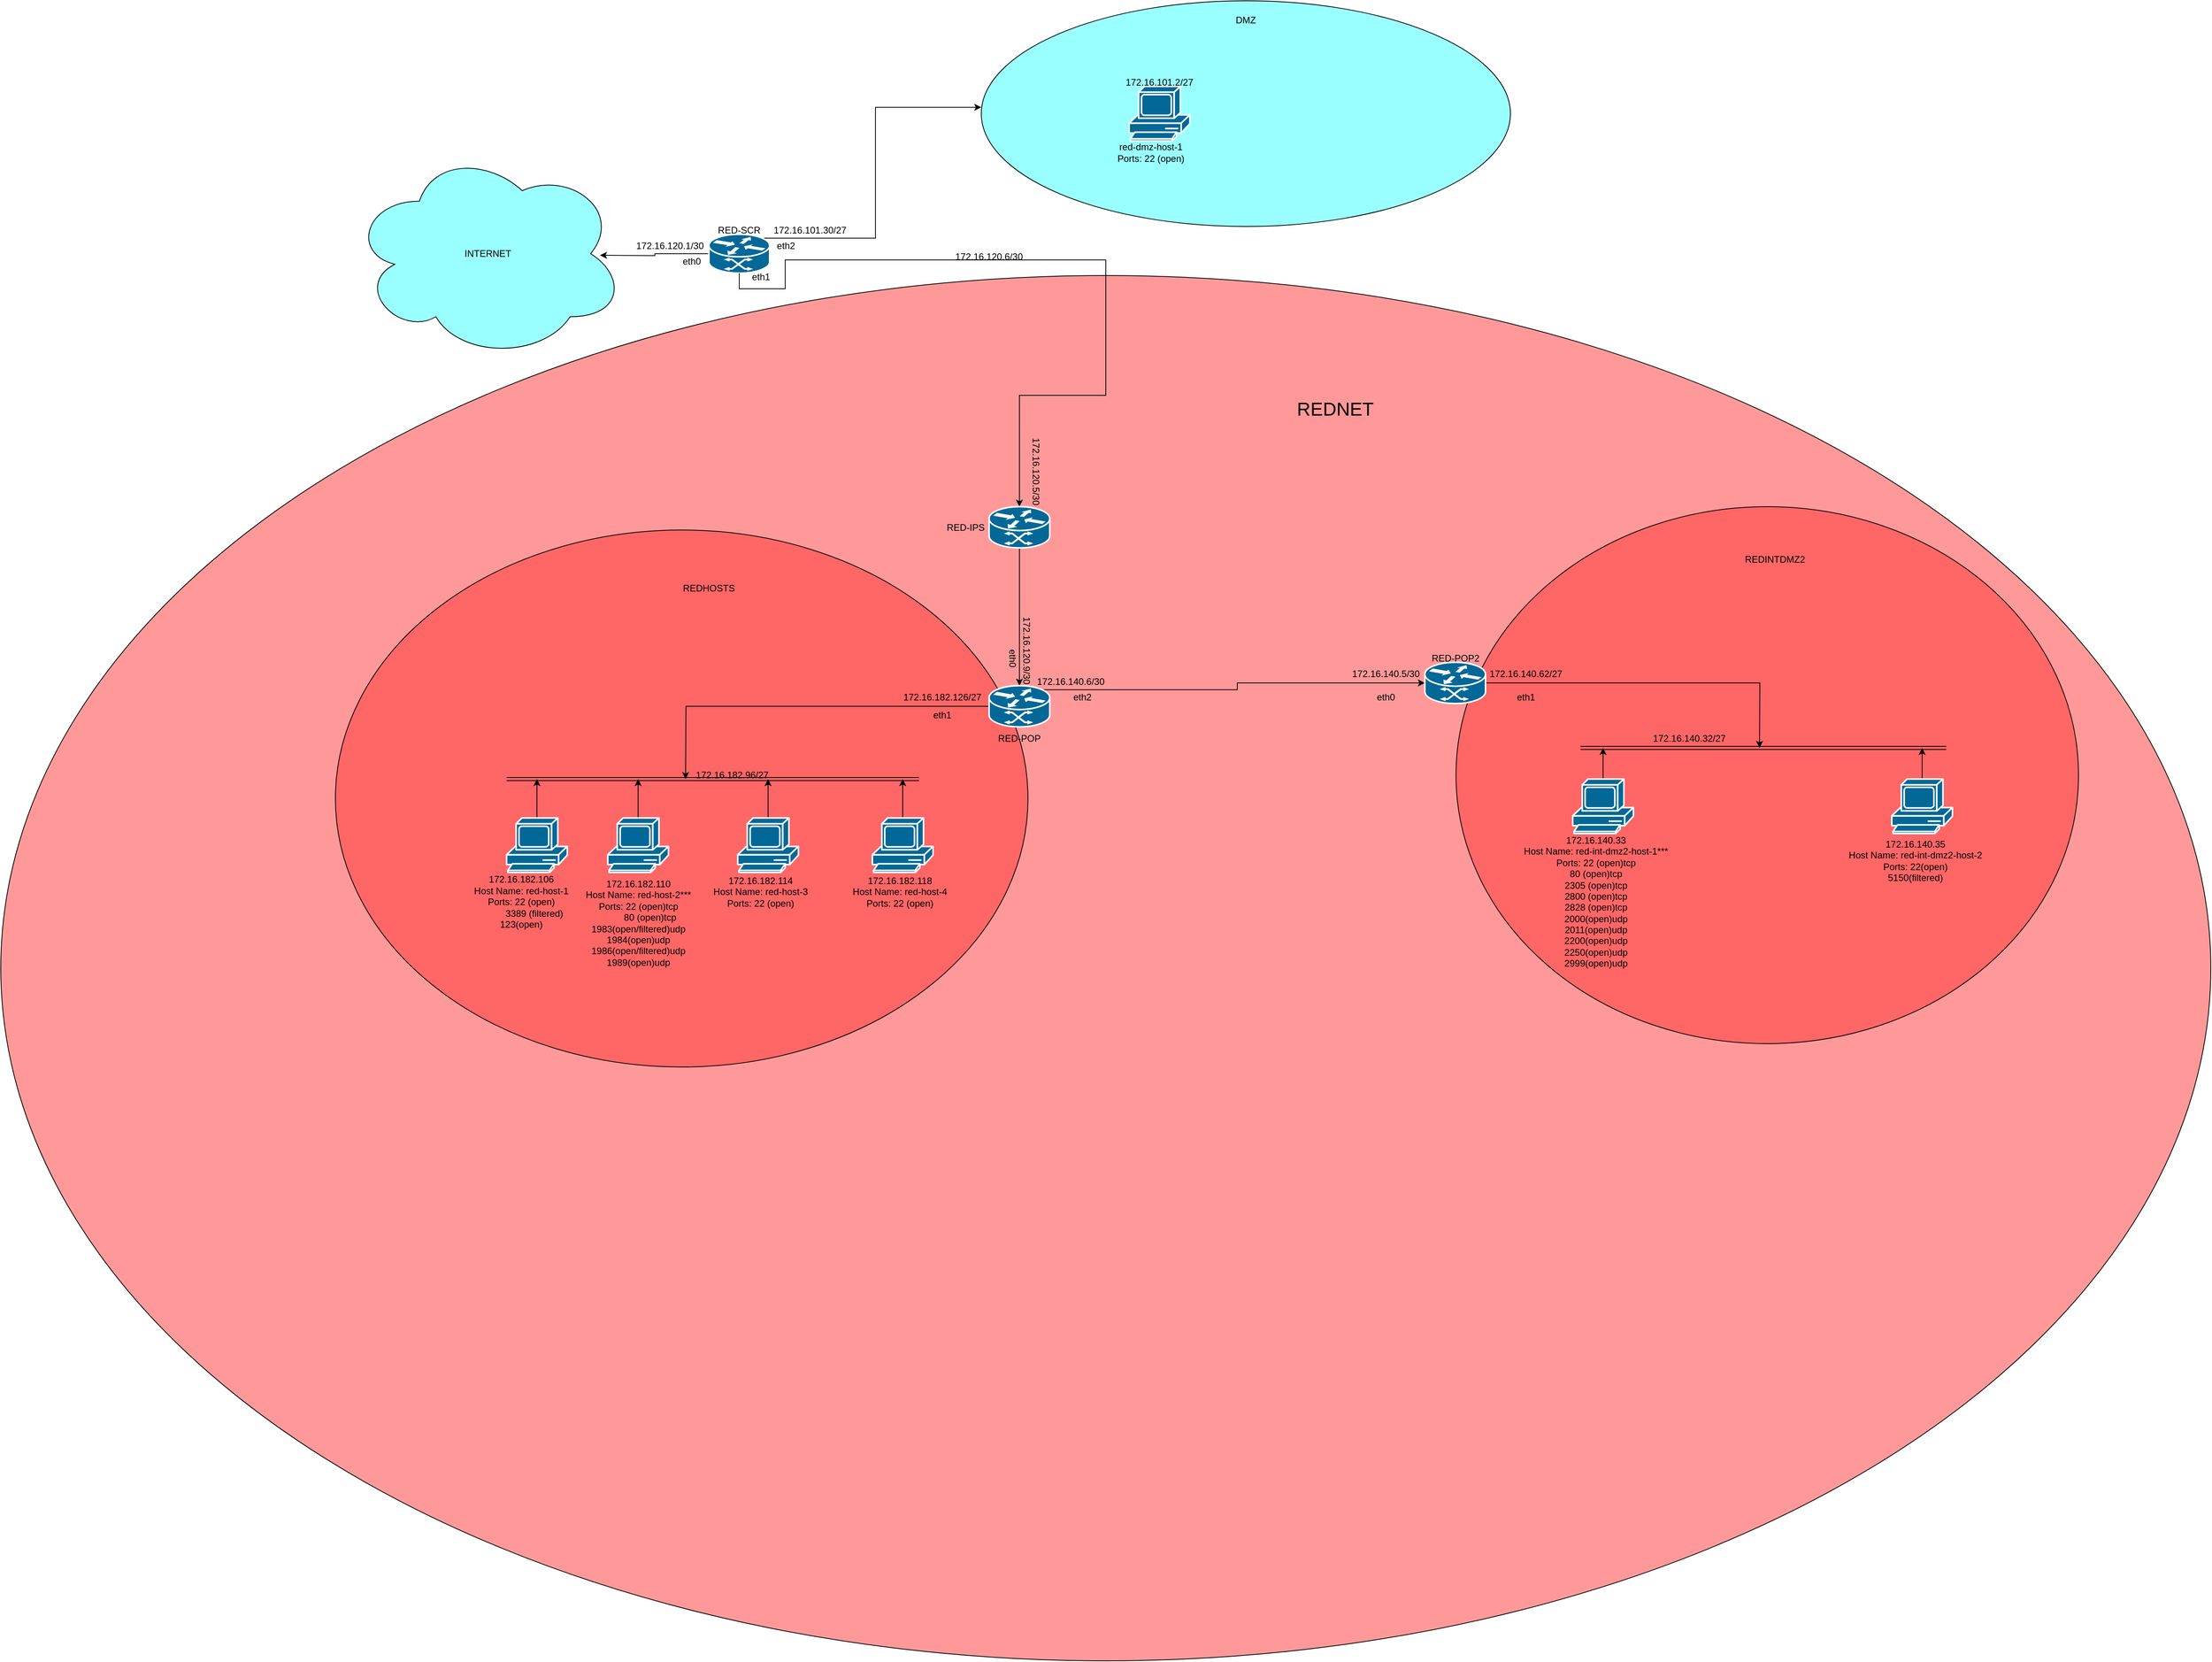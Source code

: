 <mxfile version="20.4.1" type="github">
  <diagram id="5zIdU9VKftdZB8uhH7lb" name="Page-1">
    <mxGraphModel dx="4544" dy="1640" grid="1" gridSize="10" guides="1" tooltips="1" connect="1" arrows="1" fold="1" page="1" pageScale="1" pageWidth="850" pageHeight="1100" math="0" shadow="0">
      <root>
        <mxCell id="0" />
        <mxCell id="1" parent="0" />
        <mxCell id="n4nF7EyZrVtlMcvR7X5o-77" value="" style="ellipse;whiteSpace=wrap;html=1;shadow=0;fontSize=12;fillColor=#99FFFF;" parent="1" vertex="1">
          <mxGeometry x="280" y="80" width="680" height="290" as="geometry" />
        </mxCell>
        <mxCell id="n4nF7EyZrVtlMcvR7X5o-73" value="" style="ellipse;whiteSpace=wrap;html=1;shadow=0;fillColor=#FF9999;" parent="1" vertex="1">
          <mxGeometry x="-980" y="433" width="2840" height="1780" as="geometry" />
        </mxCell>
        <mxCell id="n4nF7EyZrVtlMcvR7X5o-71" value="" style="ellipse;whiteSpace=wrap;html=1;shadow=0;fillColor=#FF6666;" parent="1" vertex="1">
          <mxGeometry x="890" y="730" width="800" height="690" as="geometry" />
        </mxCell>
        <mxCell id="n4nF7EyZrVtlMcvR7X5o-65" value="" style="ellipse;whiteSpace=wrap;html=1;fillColor=#FF6666;shadow=0;" parent="1" vertex="1">
          <mxGeometry x="-550" y="760" width="890" height="690" as="geometry" />
        </mxCell>
        <mxCell id="n4nF7EyZrVtlMcvR7X5o-10" style="edgeStyle=orthogonalEdgeStyle;rounded=0;orthogonalLoop=1;jettySize=auto;html=1;exitX=0;exitY=0.5;exitDx=0;exitDy=0;exitPerimeter=0;" parent="1" source="n4nF7EyZrVtlMcvR7X5o-1" edge="1">
          <mxGeometry relative="1" as="geometry">
            <mxPoint x="-210" y="407" as="targetPoint" />
          </mxGeometry>
        </mxCell>
        <mxCell id="n4nF7EyZrVtlMcvR7X5o-80" style="edgeStyle=orthogonalEdgeStyle;rounded=0;orthogonalLoop=1;jettySize=auto;html=1;exitX=0.88;exitY=0.1;exitDx=0;exitDy=0;exitPerimeter=0;fontSize=12;entryX=0;entryY=0.472;entryDx=0;entryDy=0;entryPerimeter=0;" parent="1" source="n4nF7EyZrVtlMcvR7X5o-1" target="n4nF7EyZrVtlMcvR7X5o-77" edge="1">
          <mxGeometry relative="1" as="geometry" />
        </mxCell>
        <mxCell id="n4nF7EyZrVtlMcvR7X5o-1" value="" style="shape=mxgraph.cisco.routers.atm_router;sketch=0;html=1;pointerEvents=1;dashed=0;fillColor=#036897;strokeColor=#ffffff;strokeWidth=2;verticalLabelPosition=bottom;verticalAlign=top;align=center;outlineConnect=0;" parent="1" vertex="1">
          <mxGeometry x="-70" y="380" width="78" height="50" as="geometry" />
        </mxCell>
        <mxCell id="n4nF7EyZrVtlMcvR7X5o-3" value="RED-SCR" style="text;html=1;strokeColor=none;fillColor=none;align=center;verticalAlign=middle;whiteSpace=wrap;rounded=0;" parent="1" vertex="1">
          <mxGeometry x="-61" y="360" width="60" height="30" as="geometry" />
        </mxCell>
        <mxCell id="n4nF7EyZrVtlMcvR7X5o-17" style="edgeStyle=orthogonalEdgeStyle;rounded=0;orthogonalLoop=1;jettySize=auto;html=1;exitX=0.5;exitY=0;exitDx=0;exitDy=0;entryX=0.5;entryY=0;entryDx=0;entryDy=0;entryPerimeter=0;" parent="1" source="n4nF7EyZrVtlMcvR7X5o-73" target="n4nF7EyZrVtlMcvR7X5o-16" edge="1">
          <mxGeometry relative="1" as="geometry">
            <mxPoint x="329" y="433" as="sourcePoint" />
            <Array as="points">
              <mxPoint x="440" y="587" />
              <mxPoint x="329" y="587" />
            </Array>
          </mxGeometry>
        </mxCell>
        <mxCell id="n4nF7EyZrVtlMcvR7X5o-8" value="DMZ" style="text;html=1;strokeColor=none;fillColor=none;align=center;verticalAlign=middle;whiteSpace=wrap;rounded=0;" parent="1" vertex="1">
          <mxGeometry x="590" y="90" width="60" height="30" as="geometry" />
        </mxCell>
        <mxCell id="n4nF7EyZrVtlMcvR7X5o-9" value="172.16.120.1/30" style="text;html=1;strokeColor=none;fillColor=none;align=center;verticalAlign=middle;whiteSpace=wrap;rounded=0;" parent="1" vertex="1">
          <mxGeometry x="-150" y="380" width="60" height="30" as="geometry" />
        </mxCell>
        <mxCell id="n4nF7EyZrVtlMcvR7X5o-11" value="172.16.101.30/27" style="text;html=1;strokeColor=none;fillColor=none;align=center;verticalAlign=middle;whiteSpace=wrap;rounded=0;rotation=0;" parent="1" vertex="1">
          <mxGeometry x="30" y="360" width="60" height="30" as="geometry" />
        </mxCell>
        <mxCell id="n4nF7EyZrVtlMcvR7X5o-12" value="" style="shape=mxgraph.cisco.computers_and_peripherals.pc;sketch=0;html=1;pointerEvents=1;dashed=0;fillColor=#036897;strokeColor=#ffffff;strokeWidth=2;verticalLabelPosition=bottom;verticalAlign=top;align=center;outlineConnect=0;" parent="1" vertex="1">
          <mxGeometry x="470" y="190" width="78" height="70" as="geometry" />
        </mxCell>
        <mxCell id="n4nF7EyZrVtlMcvR7X5o-15" value="172.16.101.2/27" style="text;html=1;strokeColor=none;fillColor=none;align=center;verticalAlign=middle;whiteSpace=wrap;rounded=0;" parent="1" vertex="1">
          <mxGeometry x="479" y="170" width="60" height="30" as="geometry" />
        </mxCell>
        <mxCell id="n4nF7EyZrVtlMcvR7X5o-23" style="edgeStyle=orthogonalEdgeStyle;rounded=0;orthogonalLoop=1;jettySize=auto;html=1;exitX=0.5;exitY=1;exitDx=0;exitDy=0;exitPerimeter=0;entryX=0.5;entryY=0;entryDx=0;entryDy=0;entryPerimeter=0;" parent="1" source="n4nF7EyZrVtlMcvR7X5o-16" target="n4nF7EyZrVtlMcvR7X5o-21" edge="1">
          <mxGeometry relative="1" as="geometry" />
        </mxCell>
        <mxCell id="n4nF7EyZrVtlMcvR7X5o-16" value="" style="shape=mxgraph.cisco.routers.atm_router;sketch=0;html=1;pointerEvents=1;dashed=0;fillColor=#036897;strokeColor=#ffffff;strokeWidth=2;verticalLabelPosition=bottom;verticalAlign=top;align=center;outlineConnect=0;" parent="1" vertex="1">
          <mxGeometry x="290" y="730" width="78" height="53" as="geometry" />
        </mxCell>
        <mxCell id="n4nF7EyZrVtlMcvR7X5o-18" value="RED-IPS" style="text;html=1;strokeColor=none;fillColor=none;align=center;verticalAlign=middle;whiteSpace=wrap;rounded=0;" parent="1" vertex="1">
          <mxGeometry x="230" y="741.5" width="60" height="30" as="geometry" />
        </mxCell>
        <mxCell id="n4nF7EyZrVtlMcvR7X5o-19" value="172.16.120.5/30" style="text;html=1;strokeColor=none;fillColor=none;align=center;verticalAlign=middle;whiteSpace=wrap;rounded=0;rotation=90;" parent="1" vertex="1">
          <mxGeometry x="320" y="670" width="60" height="30" as="geometry" />
        </mxCell>
        <mxCell id="n4nF7EyZrVtlMcvR7X5o-20" value="&lt;div&gt;red-dmz-host-1&lt;/div&gt;&lt;div&gt;Ports: 22 (open)&lt;br&gt;&lt;/div&gt;" style="text;html=1;strokeColor=none;fillColor=none;align=center;verticalAlign=middle;whiteSpace=wrap;rounded=0;" parent="1" vertex="1">
          <mxGeometry x="448" y="260" width="100" height="30" as="geometry" />
        </mxCell>
        <mxCell id="n4nF7EyZrVtlMcvR7X5o-36" style="edgeStyle=orthogonalEdgeStyle;rounded=0;orthogonalLoop=1;jettySize=auto;html=1;exitX=0.88;exitY=0.1;exitDx=0;exitDy=0;exitPerimeter=0;entryX=0;entryY=0.5;entryDx=0;entryDy=0;entryPerimeter=0;" parent="1" source="n4nF7EyZrVtlMcvR7X5o-21" target="n4nF7EyZrVtlMcvR7X5o-35" edge="1">
          <mxGeometry relative="1" as="geometry" />
        </mxCell>
        <mxCell id="n4nF7EyZrVtlMcvR7X5o-40" style="edgeStyle=orthogonalEdgeStyle;rounded=0;orthogonalLoop=1;jettySize=auto;html=1;exitX=0;exitY=0.5;exitDx=0;exitDy=0;exitPerimeter=0;" parent="1" source="n4nF7EyZrVtlMcvR7X5o-21" edge="1">
          <mxGeometry relative="1" as="geometry">
            <mxPoint x="-100" y="1080" as="targetPoint" />
          </mxGeometry>
        </mxCell>
        <mxCell id="n4nF7EyZrVtlMcvR7X5o-21" value="" style="shape=mxgraph.cisco.routers.atm_router;sketch=0;html=1;pointerEvents=1;dashed=0;fillColor=#036897;strokeColor=#ffffff;strokeWidth=2;verticalLabelPosition=bottom;verticalAlign=top;align=center;outlineConnect=0;" parent="1" vertex="1">
          <mxGeometry x="290" y="960" width="78" height="53" as="geometry" />
        </mxCell>
        <mxCell id="n4nF7EyZrVtlMcvR7X5o-24" value="RED-POP" style="text;html=1;strokeColor=none;fillColor=none;align=center;verticalAlign=middle;whiteSpace=wrap;rounded=0;" parent="1" vertex="1">
          <mxGeometry x="299" y="1013" width="60" height="30" as="geometry" />
        </mxCell>
        <mxCell id="n4nF7EyZrVtlMcvR7X5o-25" value="172.16.120.9/30" style="text;html=1;strokeColor=none;fillColor=none;align=center;verticalAlign=middle;whiteSpace=wrap;rounded=0;rotation=90;" parent="1" vertex="1">
          <mxGeometry x="308" y="900" width="60" height="30" as="geometry" />
        </mxCell>
        <mxCell id="n4nF7EyZrVtlMcvR7X5o-42" style="edgeStyle=orthogonalEdgeStyle;rounded=0;orthogonalLoop=1;jettySize=auto;html=1;" parent="1" source="n4nF7EyZrVtlMcvR7X5o-26" edge="1">
          <mxGeometry relative="1" as="geometry">
            <mxPoint x="-291" y="1080" as="targetPoint" />
          </mxGeometry>
        </mxCell>
        <mxCell id="n4nF7EyZrVtlMcvR7X5o-26" value="" style="shape=mxgraph.cisco.computers_and_peripherals.pc;sketch=0;html=1;pointerEvents=1;dashed=0;fillColor=#036897;strokeColor=#ffffff;strokeWidth=2;verticalLabelPosition=bottom;verticalAlign=top;align=center;outlineConnect=0;" parent="1" vertex="1">
          <mxGeometry x="-330" y="1130" width="78" height="70" as="geometry" />
        </mxCell>
        <mxCell id="n4nF7EyZrVtlMcvR7X5o-43" style="edgeStyle=orthogonalEdgeStyle;rounded=0;orthogonalLoop=1;jettySize=auto;html=1;exitX=0.5;exitY=0;exitDx=0;exitDy=0;exitPerimeter=0;" parent="1" source="n4nF7EyZrVtlMcvR7X5o-27" edge="1">
          <mxGeometry relative="1" as="geometry">
            <mxPoint x="-161" y="1080" as="targetPoint" />
          </mxGeometry>
        </mxCell>
        <mxCell id="n4nF7EyZrVtlMcvR7X5o-27" value="" style="shape=mxgraph.cisco.computers_and_peripherals.pc;sketch=0;html=1;pointerEvents=1;dashed=0;fillColor=#036897;strokeColor=#ffffff;strokeWidth=2;verticalLabelPosition=bottom;verticalAlign=top;align=center;outlineConnect=0;" parent="1" vertex="1">
          <mxGeometry x="-200" y="1130" width="78" height="70" as="geometry" />
        </mxCell>
        <mxCell id="n4nF7EyZrVtlMcvR7X5o-44" style="edgeStyle=orthogonalEdgeStyle;rounded=0;orthogonalLoop=1;jettySize=auto;html=1;exitX=0.5;exitY=0;exitDx=0;exitDy=0;exitPerimeter=0;" parent="1" source="n4nF7EyZrVtlMcvR7X5o-28" edge="1">
          <mxGeometry relative="1" as="geometry">
            <mxPoint x="6" y="1080" as="targetPoint" />
          </mxGeometry>
        </mxCell>
        <mxCell id="n4nF7EyZrVtlMcvR7X5o-28" value="" style="shape=mxgraph.cisco.computers_and_peripherals.pc;sketch=0;html=1;pointerEvents=1;dashed=0;fillColor=#036897;strokeColor=#ffffff;strokeWidth=2;verticalLabelPosition=bottom;verticalAlign=top;align=center;outlineConnect=0;" parent="1" vertex="1">
          <mxGeometry x="-33" y="1130" width="78" height="70" as="geometry" />
        </mxCell>
        <mxCell id="n4nF7EyZrVtlMcvR7X5o-45" style="edgeStyle=orthogonalEdgeStyle;rounded=0;orthogonalLoop=1;jettySize=auto;html=1;exitX=0.5;exitY=0;exitDx=0;exitDy=0;exitPerimeter=0;" parent="1" source="n4nF7EyZrVtlMcvR7X5o-29" edge="1">
          <mxGeometry relative="1" as="geometry">
            <mxPoint x="179" y="1080" as="targetPoint" />
          </mxGeometry>
        </mxCell>
        <mxCell id="n4nF7EyZrVtlMcvR7X5o-29" value="" style="shape=mxgraph.cisco.computers_and_peripherals.pc;sketch=0;html=1;pointerEvents=1;dashed=0;fillColor=#036897;strokeColor=#ffffff;strokeWidth=2;verticalLabelPosition=bottom;verticalAlign=top;align=center;outlineConnect=0;" parent="1" vertex="1">
          <mxGeometry x="140" y="1130" width="78" height="70" as="geometry" />
        </mxCell>
        <mxCell id="n4nF7EyZrVtlMcvR7X5o-51" style="edgeStyle=orthogonalEdgeStyle;rounded=0;orthogonalLoop=1;jettySize=auto;html=1;exitX=1;exitY=0.5;exitDx=0;exitDy=0;exitPerimeter=0;" parent="1" source="n4nF7EyZrVtlMcvR7X5o-35" edge="1">
          <mxGeometry relative="1" as="geometry">
            <mxPoint x="1280" y="1040" as="targetPoint" />
          </mxGeometry>
        </mxCell>
        <mxCell id="n4nF7EyZrVtlMcvR7X5o-35" value="" style="shape=mxgraph.cisco.routers.atm_router;sketch=0;html=1;pointerEvents=1;dashed=0;fillColor=#036897;strokeColor=#ffffff;strokeWidth=2;verticalLabelPosition=bottom;verticalAlign=top;align=center;outlineConnect=0;" parent="1" vertex="1">
          <mxGeometry x="850" y="930" width="78" height="53" as="geometry" />
        </mxCell>
        <mxCell id="n4nF7EyZrVtlMcvR7X5o-37" value="RED-POP2" style="text;html=1;strokeColor=none;fillColor=none;align=center;verticalAlign=middle;whiteSpace=wrap;rounded=0;" parent="1" vertex="1">
          <mxGeometry x="854.5" y="910" width="69" height="30" as="geometry" />
        </mxCell>
        <mxCell id="n4nF7EyZrVtlMcvR7X5o-38" value="172.16.140.5/30" style="text;html=1;strokeColor=none;fillColor=none;align=center;verticalAlign=middle;whiteSpace=wrap;rounded=0;" parent="1" vertex="1">
          <mxGeometry x="770" y="930" width="60" height="30" as="geometry" />
        </mxCell>
        <mxCell id="n4nF7EyZrVtlMcvR7X5o-39" value="172.16.140.6/30" style="text;html=1;strokeColor=none;fillColor=none;align=center;verticalAlign=middle;whiteSpace=wrap;rounded=0;" parent="1" vertex="1">
          <mxGeometry x="365" y="940" width="60" height="30" as="geometry" />
        </mxCell>
        <mxCell id="n4nF7EyZrVtlMcvR7X5o-41" value="" style="shape=link;html=1;rounded=0;" parent="1" edge="1">
          <mxGeometry width="100" relative="1" as="geometry">
            <mxPoint x="-330" y="1080" as="sourcePoint" />
            <mxPoint x="200" y="1080" as="targetPoint" />
          </mxGeometry>
        </mxCell>
        <mxCell id="n4nF7EyZrVtlMcvR7X5o-46" value="172.16.182.126/27" style="text;html=1;strokeColor=none;fillColor=none;align=center;verticalAlign=middle;whiteSpace=wrap;rounded=0;" parent="1" vertex="1">
          <mxGeometry x="200" y="960" width="60" height="30" as="geometry" />
        </mxCell>
        <mxCell id="n4nF7EyZrVtlMcvR7X5o-47" value="&lt;div&gt;172.16.182.106&lt;/div&gt;&lt;div&gt;Host Name: red-host-1&lt;/div&gt;&lt;div&gt;Ports: 22 (open)&lt;/div&gt;&lt;div&gt;&amp;nbsp;&amp;nbsp;&amp;nbsp;&amp;nbsp;&amp;nbsp;&amp;nbsp;&amp;nbsp;&amp;nbsp;&amp;nbsp; 3389 (filtered)&lt;/div&gt;&lt;div&gt;123(open)&lt;/div&gt;&lt;div&gt;&lt;br&gt;&lt;/div&gt;" style="text;html=1;strokeColor=none;fillColor=none;align=center;verticalAlign=middle;whiteSpace=wrap;rounded=0;" parent="1" vertex="1">
          <mxGeometry x="-380" y="1230" width="138" height="30" as="geometry" />
        </mxCell>
        <mxCell id="n4nF7EyZrVtlMcvR7X5o-48" value="&lt;div&gt;172.16.182.110&lt;/div&gt;&lt;div&gt;Host Name: red-host-2***&lt;br&gt;&lt;/div&gt;&lt;div&gt;Ports: 22 (open)tcp&lt;/div&gt;&lt;div&gt;&amp;nbsp;&amp;nbsp;&amp;nbsp;&amp;nbsp;&amp;nbsp;&amp;nbsp;&amp;nbsp;&amp;nbsp; 80 (open)tcp&lt;/div&gt;&lt;div&gt;1983(open/filtered)udp&lt;/div&gt;&lt;div&gt;1984(open)udp&lt;/div&gt;&lt;div&gt;1986(open/filtered)udp&lt;/div&gt;&lt;div&gt;1989(open)udp&lt;br&gt;&lt;/div&gt;" style="text;html=1;strokeColor=none;fillColor=none;align=center;verticalAlign=middle;whiteSpace=wrap;rounded=0;" parent="1" vertex="1">
          <mxGeometry x="-231" y="1250" width="141" height="30" as="geometry" />
        </mxCell>
        <mxCell id="n4nF7EyZrVtlMcvR7X5o-49" value="&lt;div&gt;172.16.182.114&lt;/div&gt;&lt;div&gt;Host Name: red-host-3&lt;/div&gt;&lt;div&gt;Ports: 22 (open)&lt;br&gt;&lt;/div&gt;" style="text;html=1;strokeColor=none;fillColor=none;align=center;verticalAlign=middle;whiteSpace=wrap;rounded=0;" parent="1" vertex="1">
          <mxGeometry x="-70" y="1210" width="133" height="30" as="geometry" />
        </mxCell>
        <mxCell id="n4nF7EyZrVtlMcvR7X5o-50" value="&lt;div&gt;172.16.182.118&lt;/div&gt;&lt;div&gt;Host Name: red-host-4&lt;/div&gt;&lt;div&gt;Ports: 22 (open)&lt;br&gt;&lt;/div&gt;" style="text;html=1;strokeColor=none;fillColor=none;align=center;verticalAlign=middle;whiteSpace=wrap;rounded=0;" parent="1" vertex="1">
          <mxGeometry x="100" y="1210" width="151" height="30" as="geometry" />
        </mxCell>
        <mxCell id="n4nF7EyZrVtlMcvR7X5o-52" value="" style="shape=link;html=1;rounded=0;" parent="1" edge="1">
          <mxGeometry width="100" relative="1" as="geometry">
            <mxPoint x="1050" y="1040" as="sourcePoint" />
            <mxPoint x="1520" y="1040" as="targetPoint" />
          </mxGeometry>
        </mxCell>
        <mxCell id="n4nF7EyZrVtlMcvR7X5o-55" style="edgeStyle=orthogonalEdgeStyle;rounded=0;orthogonalLoop=1;jettySize=auto;html=1;" parent="1" source="n4nF7EyZrVtlMcvR7X5o-53" edge="1">
          <mxGeometry relative="1" as="geometry">
            <mxPoint x="1079" y="1040" as="targetPoint" />
          </mxGeometry>
        </mxCell>
        <mxCell id="n4nF7EyZrVtlMcvR7X5o-53" value="" style="shape=mxgraph.cisco.computers_and_peripherals.pc;sketch=0;html=1;pointerEvents=1;dashed=0;fillColor=#036897;strokeColor=#ffffff;strokeWidth=2;verticalLabelPosition=bottom;verticalAlign=top;align=center;outlineConnect=0;" parent="1" vertex="1">
          <mxGeometry x="1040" y="1080" width="78" height="70" as="geometry" />
        </mxCell>
        <mxCell id="n4nF7EyZrVtlMcvR7X5o-56" style="edgeStyle=orthogonalEdgeStyle;rounded=0;orthogonalLoop=1;jettySize=auto;html=1;" parent="1" source="n4nF7EyZrVtlMcvR7X5o-54" edge="1">
          <mxGeometry relative="1" as="geometry">
            <mxPoint x="1489" y="1040" as="targetPoint" />
          </mxGeometry>
        </mxCell>
        <mxCell id="n4nF7EyZrVtlMcvR7X5o-54" value="" style="shape=mxgraph.cisco.computers_and_peripherals.pc;sketch=0;html=1;pointerEvents=1;dashed=0;fillColor=#036897;strokeColor=#ffffff;strokeWidth=2;verticalLabelPosition=bottom;verticalAlign=top;align=center;outlineConnect=0;" parent="1" vertex="1">
          <mxGeometry x="1450" y="1080" width="78" height="70" as="geometry" />
        </mxCell>
        <mxCell id="n4nF7EyZrVtlMcvR7X5o-57" value="&lt;div&gt;172.16.140.33&lt;/div&gt;&lt;div&gt;Host Name: red-int-dmz2-host-1***&lt;/div&gt;&lt;div&gt;Ports: 22 (open)tcp&lt;/div&gt;&lt;div&gt;80 (open)tcp&lt;/div&gt;&lt;div&gt;2305 (open)tcp&lt;/div&gt;&lt;div&gt;2800 (open)tcp&lt;/div&gt;&lt;div&gt;2828 (open)tcp&lt;/div&gt;&lt;div&gt;2000(open)udp&lt;/div&gt;&lt;div&gt;2011(open)udp&lt;/div&gt;&lt;div&gt;2200(open)udp&lt;/div&gt;&lt;div&gt;2250(open)udp&lt;/div&gt;&lt;div&gt;2999(open)udp&lt;br&gt;&lt;/div&gt;&lt;div&gt;&lt;br&gt;&lt;/div&gt;" style="text;html=1;strokeColor=none;fillColor=none;align=center;verticalAlign=middle;whiteSpace=wrap;rounded=0;" parent="1" vertex="1">
          <mxGeometry x="950" y="1230" width="240" height="30" as="geometry" />
        </mxCell>
        <mxCell id="n4nF7EyZrVtlMcvR7X5o-58" value="&lt;div&gt;172.16.140.35&lt;/div&gt;&lt;div&gt;Host Name: red-int-dmz2-host-2&lt;/div&gt;&lt;div&gt;Ports: 22(open)&lt;/div&gt;&lt;div&gt;5150(filtered)&lt;br&gt;&lt;/div&gt;" style="text;html=1;strokeColor=none;fillColor=none;align=center;verticalAlign=middle;whiteSpace=wrap;rounded=0;" parent="1" vertex="1">
          <mxGeometry x="1380" y="1170" width="201" height="30" as="geometry" />
        </mxCell>
        <mxCell id="n4nF7EyZrVtlMcvR7X5o-59" value="eth1" style="text;html=1;strokeColor=none;fillColor=none;align=center;verticalAlign=middle;whiteSpace=wrap;rounded=0;" parent="1" vertex="1">
          <mxGeometry x="200" y="983" width="60" height="30" as="geometry" />
        </mxCell>
        <mxCell id="n4nF7EyZrVtlMcvR7X5o-60" value="eth0" style="text;html=1;strokeColor=none;fillColor=none;align=center;verticalAlign=middle;whiteSpace=wrap;rounded=0;rotation=90;" parent="1" vertex="1">
          <mxGeometry x="290" y="910" width="60" height="30" as="geometry" />
        </mxCell>
        <mxCell id="n4nF7EyZrVtlMcvR7X5o-61" value="eth2" style="text;html=1;strokeColor=none;fillColor=none;align=center;verticalAlign=middle;whiteSpace=wrap;rounded=0;" parent="1" vertex="1">
          <mxGeometry x="380" y="960" width="60" height="30" as="geometry" />
        </mxCell>
        <mxCell id="n4nF7EyZrVtlMcvR7X5o-62" value="172.16.182.96/27" style="text;html=1;strokeColor=none;fillColor=none;align=center;verticalAlign=middle;whiteSpace=wrap;rounded=0;" parent="1" vertex="1">
          <mxGeometry x="-70" y="1060" width="60" height="30" as="geometry" />
        </mxCell>
        <mxCell id="n4nF7EyZrVtlMcvR7X5o-66" value="REDHOSTS" style="text;html=1;strokeColor=none;fillColor=none;align=center;verticalAlign=middle;whiteSpace=wrap;rounded=0;shadow=0;" parent="1" vertex="1">
          <mxGeometry x="-100" y="820" width="60" height="30" as="geometry" />
        </mxCell>
        <mxCell id="n4nF7EyZrVtlMcvR7X5o-67" value="eth0" style="text;html=1;strokeColor=none;fillColor=none;align=center;verticalAlign=middle;whiteSpace=wrap;rounded=0;shadow=0;" parent="1" vertex="1">
          <mxGeometry x="770" y="960" width="60" height="30" as="geometry" />
        </mxCell>
        <mxCell id="n4nF7EyZrVtlMcvR7X5o-68" value="172.16.140.62/27" style="text;html=1;strokeColor=none;fillColor=none;align=center;verticalAlign=middle;whiteSpace=wrap;rounded=0;shadow=0;" parent="1" vertex="1">
          <mxGeometry x="950" y="930" width="60" height="30" as="geometry" />
        </mxCell>
        <mxCell id="n4nF7EyZrVtlMcvR7X5o-69" value="eth1" style="text;html=1;strokeColor=none;fillColor=none;align=center;verticalAlign=middle;whiteSpace=wrap;rounded=0;shadow=0;" parent="1" vertex="1">
          <mxGeometry x="950" y="960" width="60" height="30" as="geometry" />
        </mxCell>
        <mxCell id="n4nF7EyZrVtlMcvR7X5o-70" value="172.16.140.32/27" style="text;html=1;strokeColor=none;fillColor=none;align=center;verticalAlign=middle;whiteSpace=wrap;rounded=0;shadow=0;" parent="1" vertex="1">
          <mxGeometry x="1160" y="1013" width="60" height="30" as="geometry" />
        </mxCell>
        <mxCell id="n4nF7EyZrVtlMcvR7X5o-72" value="REDINTDMZ2" style="text;html=1;strokeColor=none;fillColor=none;align=center;verticalAlign=middle;whiteSpace=wrap;rounded=0;shadow=0;" parent="1" vertex="1">
          <mxGeometry x="1270" y="783" width="60" height="30" as="geometry" />
        </mxCell>
        <mxCell id="n4nF7EyZrVtlMcvR7X5o-74" value="&lt;font style=&quot;font-size: 24px;&quot;&gt;REDNET&lt;/font&gt;" style="text;html=1;strokeColor=none;fillColor=none;align=center;verticalAlign=middle;whiteSpace=wrap;rounded=0;shadow=0;" parent="1" vertex="1">
          <mxGeometry x="520" y="490" width="430" height="230" as="geometry" />
        </mxCell>
        <mxCell id="n4nF7EyZrVtlMcvR7X5o-76" value="eth1" style="text;html=1;strokeColor=none;fillColor=none;align=center;verticalAlign=middle;whiteSpace=wrap;rounded=0;shadow=0;fontSize=12;rotation=0;" parent="1" vertex="1">
          <mxGeometry x="-33.5" y="420" width="60" height="30" as="geometry" />
        </mxCell>
        <mxCell id="n4nF7EyZrVtlMcvR7X5o-75" value="&lt;font style=&quot;font-size: 12px;&quot;&gt;172.16.120.6/30&lt;/font&gt;" style="text;html=1;strokeColor=none;fillColor=none;align=center;verticalAlign=middle;whiteSpace=wrap;rounded=0;shadow=0;fontSize=24;rotation=0;" parent="1" vertex="1">
          <mxGeometry x="260" y="390" width="60" height="30" as="geometry" />
        </mxCell>
        <mxCell id="n4nF7EyZrVtlMcvR7X5o-81" value="" style="edgeStyle=orthogonalEdgeStyle;rounded=0;orthogonalLoop=1;jettySize=auto;html=1;endArrow=none;" parent="1" source="n4nF7EyZrVtlMcvR7X5o-1" target="n4nF7EyZrVtlMcvR7X5o-73" edge="1">
          <mxGeometry relative="1" as="geometry">
            <mxPoint x="330" y="440" as="targetPoint" />
            <mxPoint x="8" y="405" as="sourcePoint" />
            <Array as="points">
              <mxPoint x="-31" y="450" />
              <mxPoint x="28" y="450" />
              <mxPoint x="28" y="413" />
              <mxPoint x="440" y="413" />
            </Array>
          </mxGeometry>
        </mxCell>
        <mxCell id="n4nF7EyZrVtlMcvR7X5o-83" value="eth2" style="text;html=1;strokeColor=none;fillColor=none;align=center;verticalAlign=middle;whiteSpace=wrap;rounded=0;shadow=0;fontSize=12;" parent="1" vertex="1">
          <mxGeometry x="-1" y="380" width="60" height="30" as="geometry" />
        </mxCell>
        <mxCell id="n4nF7EyZrVtlMcvR7X5o-84" value="eth0" style="text;html=1;strokeColor=none;fillColor=none;align=center;verticalAlign=middle;whiteSpace=wrap;rounded=0;shadow=0;fontSize=12;" parent="1" vertex="1">
          <mxGeometry x="-122" y="400" width="60" height="30" as="geometry" />
        </mxCell>
        <mxCell id="n4nF7EyZrVtlMcvR7X5o-85" value="" style="ellipse;shape=cloud;whiteSpace=wrap;html=1;shadow=0;fontSize=12;fillColor=#99FFFF;" parent="1" vertex="1">
          <mxGeometry x="-530" y="270" width="352" height="270" as="geometry" />
        </mxCell>
        <mxCell id="n4nF7EyZrVtlMcvR7X5o-86" value="INTERNET" style="text;html=1;strokeColor=none;fillColor=none;align=center;verticalAlign=middle;whiteSpace=wrap;rounded=0;shadow=0;fontSize=12;" parent="1" vertex="1">
          <mxGeometry x="-384" y="390" width="60" height="30" as="geometry" />
        </mxCell>
      </root>
    </mxGraphModel>
  </diagram>
</mxfile>
